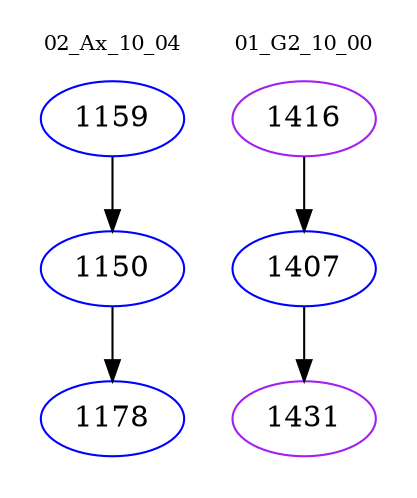 digraph{
subgraph cluster_0 {
color = white
label = "02_Ax_10_04";
fontsize=10;
T0_1159 [label="1159", color="blue"]
T0_1159 -> T0_1150 [color="black"]
T0_1150 [label="1150", color="blue"]
T0_1150 -> T0_1178 [color="black"]
T0_1178 [label="1178", color="blue"]
}
subgraph cluster_1 {
color = white
label = "01_G2_10_00";
fontsize=10;
T1_1416 [label="1416", color="purple"]
T1_1416 -> T1_1407 [color="black"]
T1_1407 [label="1407", color="blue"]
T1_1407 -> T1_1431 [color="black"]
T1_1431 [label="1431", color="purple"]
}
}
